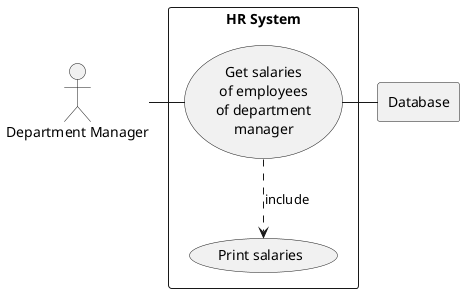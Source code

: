 @startuml

actor HR as "Department Manager"

rectangle Database

rectangle "HR System" {
    usecase UC4 as "Get salaries
    of employees
    of department
    manager"

    usecase UCa as "Print salaries"

    HR - UC4
    UC4 ..> UCa : include
    UC4 - Database
}

@enduml